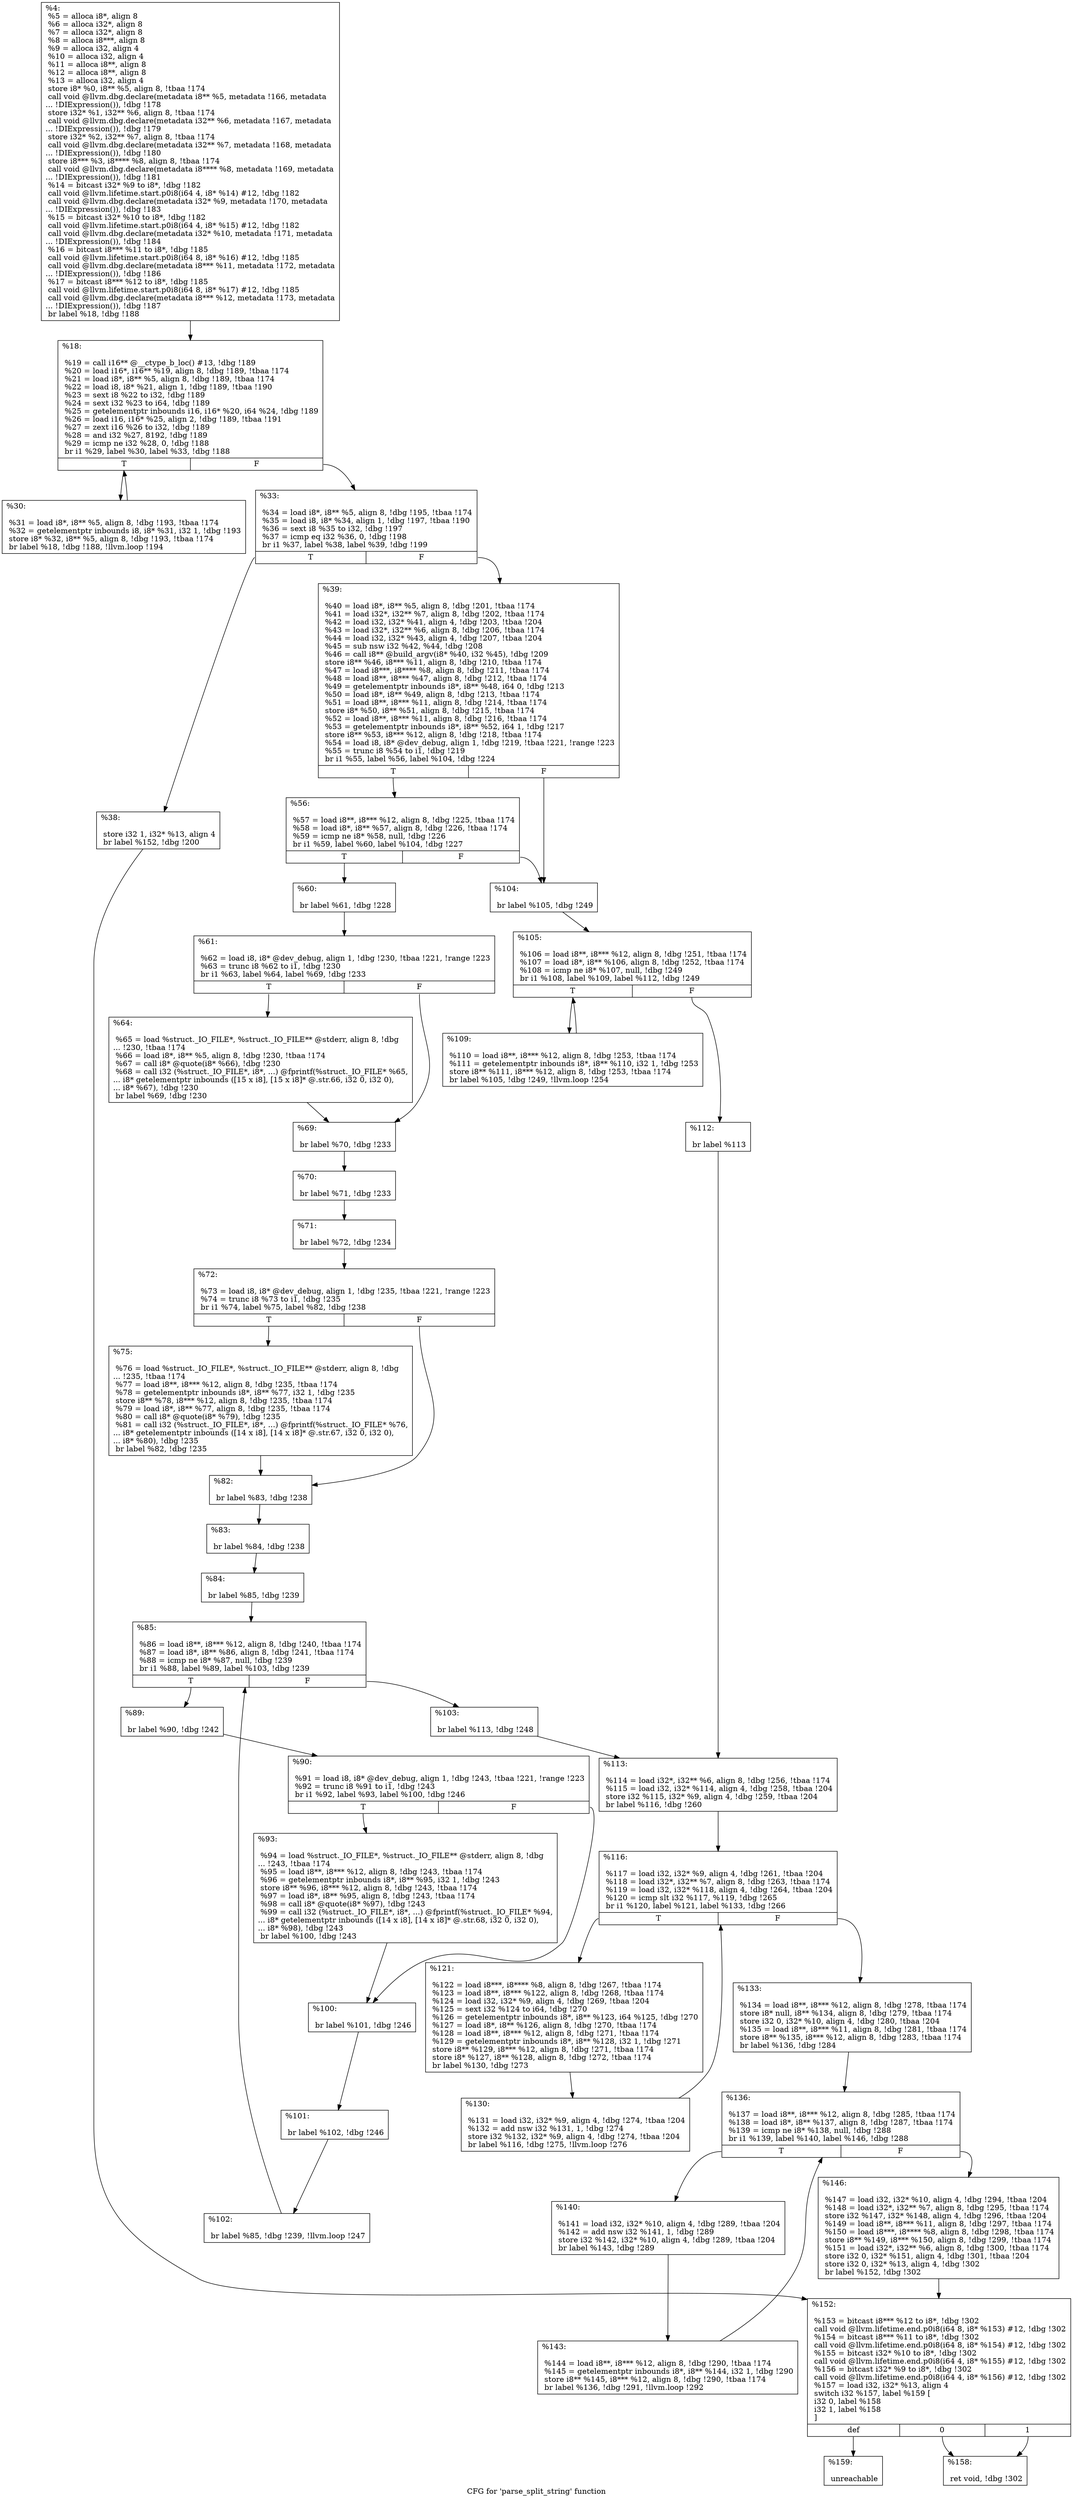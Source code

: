 digraph "CFG for 'parse_split_string' function" {
	label="CFG for 'parse_split_string' function";

	Node0x2145470 [shape=record,label="{%4:\l  %5 = alloca i8*, align 8\l  %6 = alloca i32*, align 8\l  %7 = alloca i32*, align 8\l  %8 = alloca i8***, align 8\l  %9 = alloca i32, align 4\l  %10 = alloca i32, align 4\l  %11 = alloca i8**, align 8\l  %12 = alloca i8**, align 8\l  %13 = alloca i32, align 4\l  store i8* %0, i8** %5, align 8, !tbaa !174\l  call void @llvm.dbg.declare(metadata i8** %5, metadata !166, metadata\l... !DIExpression()), !dbg !178\l  store i32* %1, i32** %6, align 8, !tbaa !174\l  call void @llvm.dbg.declare(metadata i32** %6, metadata !167, metadata\l... !DIExpression()), !dbg !179\l  store i32* %2, i32** %7, align 8, !tbaa !174\l  call void @llvm.dbg.declare(metadata i32** %7, metadata !168, metadata\l... !DIExpression()), !dbg !180\l  store i8*** %3, i8**** %8, align 8, !tbaa !174\l  call void @llvm.dbg.declare(metadata i8**** %8, metadata !169, metadata\l... !DIExpression()), !dbg !181\l  %14 = bitcast i32* %9 to i8*, !dbg !182\l  call void @llvm.lifetime.start.p0i8(i64 4, i8* %14) #12, !dbg !182\l  call void @llvm.dbg.declare(metadata i32* %9, metadata !170, metadata\l... !DIExpression()), !dbg !183\l  %15 = bitcast i32* %10 to i8*, !dbg !182\l  call void @llvm.lifetime.start.p0i8(i64 4, i8* %15) #12, !dbg !182\l  call void @llvm.dbg.declare(metadata i32* %10, metadata !171, metadata\l... !DIExpression()), !dbg !184\l  %16 = bitcast i8*** %11 to i8*, !dbg !185\l  call void @llvm.lifetime.start.p0i8(i64 8, i8* %16) #12, !dbg !185\l  call void @llvm.dbg.declare(metadata i8*** %11, metadata !172, metadata\l... !DIExpression()), !dbg !186\l  %17 = bitcast i8*** %12 to i8*, !dbg !185\l  call void @llvm.lifetime.start.p0i8(i64 8, i8* %17) #12, !dbg !185\l  call void @llvm.dbg.declare(metadata i8*** %12, metadata !173, metadata\l... !DIExpression()), !dbg !187\l  br label %18, !dbg !188\l}"];
	Node0x2145470 -> Node0x21456d0;
	Node0x21456d0 [shape=record,label="{%18:\l\l  %19 = call i16** @__ctype_b_loc() #13, !dbg !189\l  %20 = load i16*, i16** %19, align 8, !dbg !189, !tbaa !174\l  %21 = load i8*, i8** %5, align 8, !dbg !189, !tbaa !174\l  %22 = load i8, i8* %21, align 1, !dbg !189, !tbaa !190\l  %23 = sext i8 %22 to i32, !dbg !189\l  %24 = sext i32 %23 to i64, !dbg !189\l  %25 = getelementptr inbounds i16, i16* %20, i64 %24, !dbg !189\l  %26 = load i16, i16* %25, align 2, !dbg !189, !tbaa !191\l  %27 = zext i16 %26 to i32, !dbg !189\l  %28 = and i32 %27, 8192, !dbg !189\l  %29 = icmp ne i32 %28, 0, !dbg !188\l  br i1 %29, label %30, label %33, !dbg !188\l|{<s0>T|<s1>F}}"];
	Node0x21456d0:s0 -> Node0x2145720;
	Node0x21456d0:s1 -> Node0x2145770;
	Node0x2145720 [shape=record,label="{%30:\l\l  %31 = load i8*, i8** %5, align 8, !dbg !193, !tbaa !174\l  %32 = getelementptr inbounds i8, i8* %31, i32 1, !dbg !193\l  store i8* %32, i8** %5, align 8, !dbg !193, !tbaa !174\l  br label %18, !dbg !188, !llvm.loop !194\l}"];
	Node0x2145720 -> Node0x21456d0;
	Node0x2145770 [shape=record,label="{%33:\l\l  %34 = load i8*, i8** %5, align 8, !dbg !195, !tbaa !174\l  %35 = load i8, i8* %34, align 1, !dbg !197, !tbaa !190\l  %36 = sext i8 %35 to i32, !dbg !197\l  %37 = icmp eq i32 %36, 0, !dbg !198\l  br i1 %37, label %38, label %39, !dbg !199\l|{<s0>T|<s1>F}}"];
	Node0x2145770:s0 -> Node0x21457c0;
	Node0x2145770:s1 -> Node0x2145810;
	Node0x21457c0 [shape=record,label="{%38:\l\l  store i32 1, i32* %13, align 4\l  br label %152, !dbg !200\l}"];
	Node0x21457c0 -> Node0x21462b0;
	Node0x2145810 [shape=record,label="{%39:\l\l  %40 = load i8*, i8** %5, align 8, !dbg !201, !tbaa !174\l  %41 = load i32*, i32** %7, align 8, !dbg !202, !tbaa !174\l  %42 = load i32, i32* %41, align 4, !dbg !203, !tbaa !204\l  %43 = load i32*, i32** %6, align 8, !dbg !206, !tbaa !174\l  %44 = load i32, i32* %43, align 4, !dbg !207, !tbaa !204\l  %45 = sub nsw i32 %42, %44, !dbg !208\l  %46 = call i8** @build_argv(i8* %40, i32 %45), !dbg !209\l  store i8** %46, i8*** %11, align 8, !dbg !210, !tbaa !174\l  %47 = load i8***, i8**** %8, align 8, !dbg !211, !tbaa !174\l  %48 = load i8**, i8*** %47, align 8, !dbg !212, !tbaa !174\l  %49 = getelementptr inbounds i8*, i8** %48, i64 0, !dbg !213\l  %50 = load i8*, i8** %49, align 8, !dbg !213, !tbaa !174\l  %51 = load i8**, i8*** %11, align 8, !dbg !214, !tbaa !174\l  store i8* %50, i8** %51, align 8, !dbg !215, !tbaa !174\l  %52 = load i8**, i8*** %11, align 8, !dbg !216, !tbaa !174\l  %53 = getelementptr inbounds i8*, i8** %52, i64 1, !dbg !217\l  store i8** %53, i8*** %12, align 8, !dbg !218, !tbaa !174\l  %54 = load i8, i8* @dev_debug, align 1, !dbg !219, !tbaa !221, !range !223\l  %55 = trunc i8 %54 to i1, !dbg !219\l  br i1 %55, label %56, label %104, !dbg !224\l|{<s0>T|<s1>F}}"];
	Node0x2145810:s0 -> Node0x2145860;
	Node0x2145810:s1 -> Node0x2145ea0;
	Node0x2145860 [shape=record,label="{%56:\l\l  %57 = load i8**, i8*** %12, align 8, !dbg !225, !tbaa !174\l  %58 = load i8*, i8** %57, align 8, !dbg !226, !tbaa !174\l  %59 = icmp ne i8* %58, null, !dbg !226\l  br i1 %59, label %60, label %104, !dbg !227\l|{<s0>T|<s1>F}}"];
	Node0x2145860:s0 -> Node0x21458b0;
	Node0x2145860:s1 -> Node0x2145ea0;
	Node0x21458b0 [shape=record,label="{%60:\l\l  br label %61, !dbg !228\l}"];
	Node0x21458b0 -> Node0x2145900;
	Node0x2145900 [shape=record,label="{%61:\l\l  %62 = load i8, i8* @dev_debug, align 1, !dbg !230, !tbaa !221, !range !223\l  %63 = trunc i8 %62 to i1, !dbg !230\l  br i1 %63, label %64, label %69, !dbg !233\l|{<s0>T|<s1>F}}"];
	Node0x2145900:s0 -> Node0x2145950;
	Node0x2145900:s1 -> Node0x21459a0;
	Node0x2145950 [shape=record,label="{%64:\l\l  %65 = load %struct._IO_FILE*, %struct._IO_FILE** @stderr, align 8, !dbg\l... !230, !tbaa !174\l  %66 = load i8*, i8** %5, align 8, !dbg !230, !tbaa !174\l  %67 = call i8* @quote(i8* %66), !dbg !230\l  %68 = call i32 (%struct._IO_FILE*, i8*, ...) @fprintf(%struct._IO_FILE* %65,\l... i8* getelementptr inbounds ([15 x i8], [15 x i8]* @.str.66, i32 0, i32 0),\l... i8* %67), !dbg !230\l  br label %69, !dbg !230\l}"];
	Node0x2145950 -> Node0x21459a0;
	Node0x21459a0 [shape=record,label="{%69:\l\l  br label %70, !dbg !233\l}"];
	Node0x21459a0 -> Node0x21459f0;
	Node0x21459f0 [shape=record,label="{%70:\l\l  br label %71, !dbg !233\l}"];
	Node0x21459f0 -> Node0x2145a40;
	Node0x2145a40 [shape=record,label="{%71:\l\l  br label %72, !dbg !234\l}"];
	Node0x2145a40 -> Node0x2145a90;
	Node0x2145a90 [shape=record,label="{%72:\l\l  %73 = load i8, i8* @dev_debug, align 1, !dbg !235, !tbaa !221, !range !223\l  %74 = trunc i8 %73 to i1, !dbg !235\l  br i1 %74, label %75, label %82, !dbg !238\l|{<s0>T|<s1>F}}"];
	Node0x2145a90:s0 -> Node0x2145ae0;
	Node0x2145a90:s1 -> Node0x2145b30;
	Node0x2145ae0 [shape=record,label="{%75:\l\l  %76 = load %struct._IO_FILE*, %struct._IO_FILE** @stderr, align 8, !dbg\l... !235, !tbaa !174\l  %77 = load i8**, i8*** %12, align 8, !dbg !235, !tbaa !174\l  %78 = getelementptr inbounds i8*, i8** %77, i32 1, !dbg !235\l  store i8** %78, i8*** %12, align 8, !dbg !235, !tbaa !174\l  %79 = load i8*, i8** %77, align 8, !dbg !235, !tbaa !174\l  %80 = call i8* @quote(i8* %79), !dbg !235\l  %81 = call i32 (%struct._IO_FILE*, i8*, ...) @fprintf(%struct._IO_FILE* %76,\l... i8* getelementptr inbounds ([14 x i8], [14 x i8]* @.str.67, i32 0, i32 0),\l... i8* %80), !dbg !235\l  br label %82, !dbg !235\l}"];
	Node0x2145ae0 -> Node0x2145b30;
	Node0x2145b30 [shape=record,label="{%82:\l\l  br label %83, !dbg !238\l}"];
	Node0x2145b30 -> Node0x2145b80;
	Node0x2145b80 [shape=record,label="{%83:\l\l  br label %84, !dbg !238\l}"];
	Node0x2145b80 -> Node0x2145bd0;
	Node0x2145bd0 [shape=record,label="{%84:\l\l  br label %85, !dbg !239\l}"];
	Node0x2145bd0 -> Node0x2145c20;
	Node0x2145c20 [shape=record,label="{%85:\l\l  %86 = load i8**, i8*** %12, align 8, !dbg !240, !tbaa !174\l  %87 = load i8*, i8** %86, align 8, !dbg !241, !tbaa !174\l  %88 = icmp ne i8* %87, null, !dbg !239\l  br i1 %88, label %89, label %103, !dbg !239\l|{<s0>T|<s1>F}}"];
	Node0x2145c20:s0 -> Node0x2145c70;
	Node0x2145c20:s1 -> Node0x2145e50;
	Node0x2145c70 [shape=record,label="{%89:\l\l  br label %90, !dbg !242\l}"];
	Node0x2145c70 -> Node0x2145cc0;
	Node0x2145cc0 [shape=record,label="{%90:\l\l  %91 = load i8, i8* @dev_debug, align 1, !dbg !243, !tbaa !221, !range !223\l  %92 = trunc i8 %91 to i1, !dbg !243\l  br i1 %92, label %93, label %100, !dbg !246\l|{<s0>T|<s1>F}}"];
	Node0x2145cc0:s0 -> Node0x2145d10;
	Node0x2145cc0:s1 -> Node0x2145d60;
	Node0x2145d10 [shape=record,label="{%93:\l\l  %94 = load %struct._IO_FILE*, %struct._IO_FILE** @stderr, align 8, !dbg\l... !243, !tbaa !174\l  %95 = load i8**, i8*** %12, align 8, !dbg !243, !tbaa !174\l  %96 = getelementptr inbounds i8*, i8** %95, i32 1, !dbg !243\l  store i8** %96, i8*** %12, align 8, !dbg !243, !tbaa !174\l  %97 = load i8*, i8** %95, align 8, !dbg !243, !tbaa !174\l  %98 = call i8* @quote(i8* %97), !dbg !243\l  %99 = call i32 (%struct._IO_FILE*, i8*, ...) @fprintf(%struct._IO_FILE* %94,\l... i8* getelementptr inbounds ([14 x i8], [14 x i8]* @.str.68, i32 0, i32 0),\l... i8* %98), !dbg !243\l  br label %100, !dbg !243\l}"];
	Node0x2145d10 -> Node0x2145d60;
	Node0x2145d60 [shape=record,label="{%100:\l\l  br label %101, !dbg !246\l}"];
	Node0x2145d60 -> Node0x2145db0;
	Node0x2145db0 [shape=record,label="{%101:\l\l  br label %102, !dbg !246\l}"];
	Node0x2145db0 -> Node0x2145e00;
	Node0x2145e00 [shape=record,label="{%102:\l\l  br label %85, !dbg !239, !llvm.loop !247\l}"];
	Node0x2145e00 -> Node0x2145c20;
	Node0x2145e50 [shape=record,label="{%103:\l\l  br label %113, !dbg !248\l}"];
	Node0x2145e50 -> Node0x2145fe0;
	Node0x2145ea0 [shape=record,label="{%104:\l\l  br label %105, !dbg !249\l}"];
	Node0x2145ea0 -> Node0x2145ef0;
	Node0x2145ef0 [shape=record,label="{%105:\l\l  %106 = load i8**, i8*** %12, align 8, !dbg !251, !tbaa !174\l  %107 = load i8*, i8** %106, align 8, !dbg !252, !tbaa !174\l  %108 = icmp ne i8* %107, null, !dbg !249\l  br i1 %108, label %109, label %112, !dbg !249\l|{<s0>T|<s1>F}}"];
	Node0x2145ef0:s0 -> Node0x2145f40;
	Node0x2145ef0:s1 -> Node0x2145f90;
	Node0x2145f40 [shape=record,label="{%109:\l\l  %110 = load i8**, i8*** %12, align 8, !dbg !253, !tbaa !174\l  %111 = getelementptr inbounds i8*, i8** %110, i32 1, !dbg !253\l  store i8** %111, i8*** %12, align 8, !dbg !253, !tbaa !174\l  br label %105, !dbg !249, !llvm.loop !254\l}"];
	Node0x2145f40 -> Node0x2145ef0;
	Node0x2145f90 [shape=record,label="{%112:\l\l  br label %113\l}"];
	Node0x2145f90 -> Node0x2145fe0;
	Node0x2145fe0 [shape=record,label="{%113:\l\l  %114 = load i32*, i32** %6, align 8, !dbg !256, !tbaa !174\l  %115 = load i32, i32* %114, align 4, !dbg !258, !tbaa !204\l  store i32 %115, i32* %9, align 4, !dbg !259, !tbaa !204\l  br label %116, !dbg !260\l}"];
	Node0x2145fe0 -> Node0x2146030;
	Node0x2146030 [shape=record,label="{%116:\l\l  %117 = load i32, i32* %9, align 4, !dbg !261, !tbaa !204\l  %118 = load i32*, i32** %7, align 8, !dbg !263, !tbaa !174\l  %119 = load i32, i32* %118, align 4, !dbg !264, !tbaa !204\l  %120 = icmp slt i32 %117, %119, !dbg !265\l  br i1 %120, label %121, label %133, !dbg !266\l|{<s0>T|<s1>F}}"];
	Node0x2146030:s0 -> Node0x2146080;
	Node0x2146030:s1 -> Node0x2146120;
	Node0x2146080 [shape=record,label="{%121:\l\l  %122 = load i8***, i8**** %8, align 8, !dbg !267, !tbaa !174\l  %123 = load i8**, i8*** %122, align 8, !dbg !268, !tbaa !174\l  %124 = load i32, i32* %9, align 4, !dbg !269, !tbaa !204\l  %125 = sext i32 %124 to i64, !dbg !270\l  %126 = getelementptr inbounds i8*, i8** %123, i64 %125, !dbg !270\l  %127 = load i8*, i8** %126, align 8, !dbg !270, !tbaa !174\l  %128 = load i8**, i8*** %12, align 8, !dbg !271, !tbaa !174\l  %129 = getelementptr inbounds i8*, i8** %128, i32 1, !dbg !271\l  store i8** %129, i8*** %12, align 8, !dbg !271, !tbaa !174\l  store i8* %127, i8** %128, align 8, !dbg !272, !tbaa !174\l  br label %130, !dbg !273\l}"];
	Node0x2146080 -> Node0x21460d0;
	Node0x21460d0 [shape=record,label="{%130:\l\l  %131 = load i32, i32* %9, align 4, !dbg !274, !tbaa !204\l  %132 = add nsw i32 %131, 1, !dbg !274\l  store i32 %132, i32* %9, align 4, !dbg !274, !tbaa !204\l  br label %116, !dbg !275, !llvm.loop !276\l}"];
	Node0x21460d0 -> Node0x2146030;
	Node0x2146120 [shape=record,label="{%133:\l\l  %134 = load i8**, i8*** %12, align 8, !dbg !278, !tbaa !174\l  store i8* null, i8** %134, align 8, !dbg !279, !tbaa !174\l  store i32 0, i32* %10, align 4, !dbg !280, !tbaa !204\l  %135 = load i8**, i8*** %11, align 8, !dbg !281, !tbaa !174\l  store i8** %135, i8*** %12, align 8, !dbg !283, !tbaa !174\l  br label %136, !dbg !284\l}"];
	Node0x2146120 -> Node0x2146170;
	Node0x2146170 [shape=record,label="{%136:\l\l  %137 = load i8**, i8*** %12, align 8, !dbg !285, !tbaa !174\l  %138 = load i8*, i8** %137, align 8, !dbg !287, !tbaa !174\l  %139 = icmp ne i8* %138, null, !dbg !288\l  br i1 %139, label %140, label %146, !dbg !288\l|{<s0>T|<s1>F}}"];
	Node0x2146170:s0 -> Node0x21461c0;
	Node0x2146170:s1 -> Node0x2146260;
	Node0x21461c0 [shape=record,label="{%140:\l\l  %141 = load i32, i32* %10, align 4, !dbg !289, !tbaa !204\l  %142 = add nsw i32 %141, 1, !dbg !289\l  store i32 %142, i32* %10, align 4, !dbg !289, !tbaa !204\l  br label %143, !dbg !289\l}"];
	Node0x21461c0 -> Node0x2146210;
	Node0x2146210 [shape=record,label="{%143:\l\l  %144 = load i8**, i8*** %12, align 8, !dbg !290, !tbaa !174\l  %145 = getelementptr inbounds i8*, i8** %144, i32 1, !dbg !290\l  store i8** %145, i8*** %12, align 8, !dbg !290, !tbaa !174\l  br label %136, !dbg !291, !llvm.loop !292\l}"];
	Node0x2146210 -> Node0x2146170;
	Node0x2146260 [shape=record,label="{%146:\l\l  %147 = load i32, i32* %10, align 4, !dbg !294, !tbaa !204\l  %148 = load i32*, i32** %7, align 8, !dbg !295, !tbaa !174\l  store i32 %147, i32* %148, align 4, !dbg !296, !tbaa !204\l  %149 = load i8**, i8*** %11, align 8, !dbg !297, !tbaa !174\l  %150 = load i8***, i8**** %8, align 8, !dbg !298, !tbaa !174\l  store i8** %149, i8*** %150, align 8, !dbg !299, !tbaa !174\l  %151 = load i32*, i32** %6, align 8, !dbg !300, !tbaa !174\l  store i32 0, i32* %151, align 4, !dbg !301, !tbaa !204\l  store i32 0, i32* %13, align 4, !dbg !302\l  br label %152, !dbg !302\l}"];
	Node0x2146260 -> Node0x21462b0;
	Node0x21462b0 [shape=record,label="{%152:\l\l  %153 = bitcast i8*** %12 to i8*, !dbg !302\l  call void @llvm.lifetime.end.p0i8(i64 8, i8* %153) #12, !dbg !302\l  %154 = bitcast i8*** %11 to i8*, !dbg !302\l  call void @llvm.lifetime.end.p0i8(i64 8, i8* %154) #12, !dbg !302\l  %155 = bitcast i32* %10 to i8*, !dbg !302\l  call void @llvm.lifetime.end.p0i8(i64 4, i8* %155) #12, !dbg !302\l  %156 = bitcast i32* %9 to i8*, !dbg !302\l  call void @llvm.lifetime.end.p0i8(i64 4, i8* %156) #12, !dbg !302\l  %157 = load i32, i32* %13, align 4\l  switch i32 %157, label %159 [\l    i32 0, label %158\l    i32 1, label %158\l  ]\l|{<s0>def|<s1>0|<s2>1}}"];
	Node0x21462b0:s0 -> Node0x2146350;
	Node0x21462b0:s1 -> Node0x2146300;
	Node0x21462b0:s2 -> Node0x2146300;
	Node0x2146300 [shape=record,label="{%158:\l\l  ret void, !dbg !302\l}"];
	Node0x2146350 [shape=record,label="{%159:\l\l  unreachable\l}"];
}
